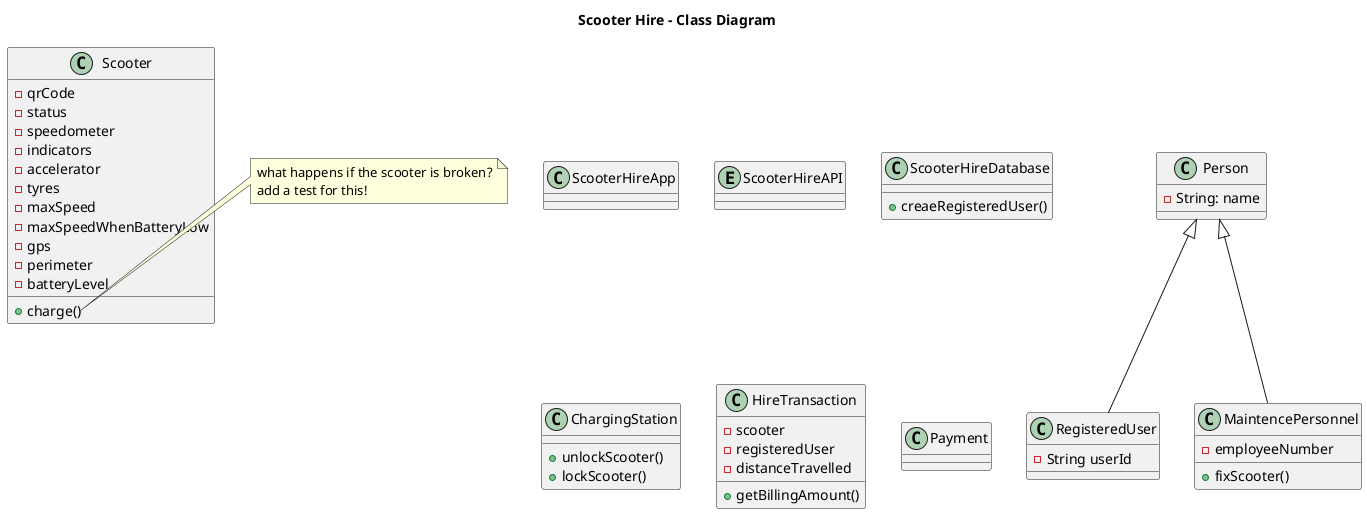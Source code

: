 @startuml


title Scooter Hire - Class Diagram

class Scooter {
    - qrCode
    - status
    - speedometer
    - indicators
    - accelerator
    - tyres
    - maxSpeed
    - maxSpeedWhenBatteryLow
    - gps
    - perimeter
    - batteryLevel
    + charge()
}

note right of Scooter::charge
  what happens if the scooter is broken?
  add a test for this!
end note

class ScooterHireApp {
}


entity ScooterHireAPI {
}


class ScooterHireDatabase {
    + creaeRegisteredUser()
}

class RegisteredUser {
    - String userId
}

class ChargingStation {
    + unlockScooter()
    + lockScooter()
}

class HireTransaction {
    - scooter
    - registeredUser
    - distanceTravelled
    + getBillingAmount()

}

class Payment {

}

class MaintencePersonnel {
    - employeeNumber
    + fixScooter()
}

class Person {
    - String: name
}


Person <|-- RegisteredUser
Person <|-- MaintencePersonnel

@enduml
